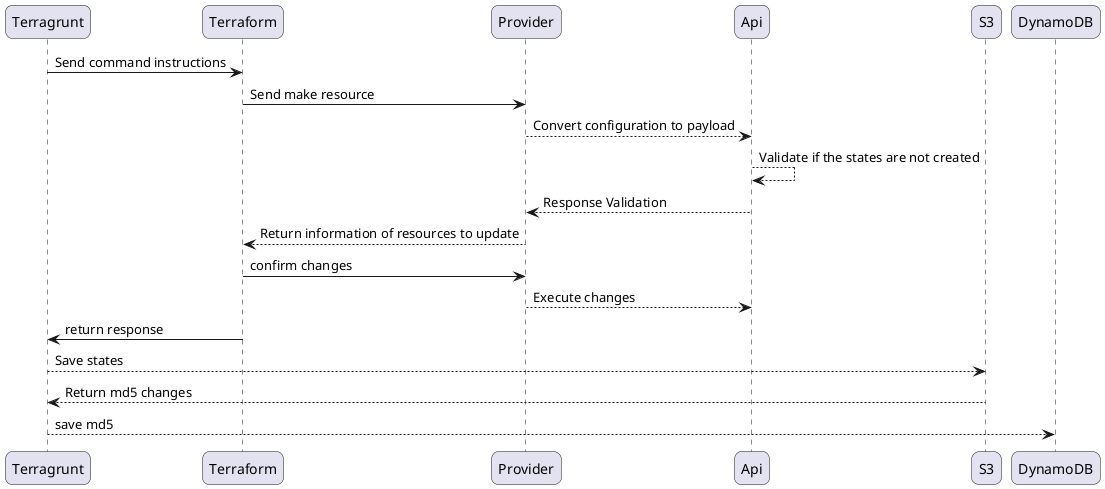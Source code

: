 @startuml
skinparam roundCorner 15
Terragrunt -> Terraform: Send command instructions
Terraform -> Provider: Send make resource
Provider --> Api: Convert configuration to payload
Api --> Api: Validate if the states are not created
Api --> Provider: Response Validation
Provider --> Terraform: Return information of resources to update
Terraform -> Provider: confirm changes
Provider --> Api: Execute changes
Terraform -> Terragrunt: return response
Terragrunt --> S3: Save states
S3 --> Terragrunt: Return md5 changes
Terragrunt --> DynamoDB: save md5
@enduml
